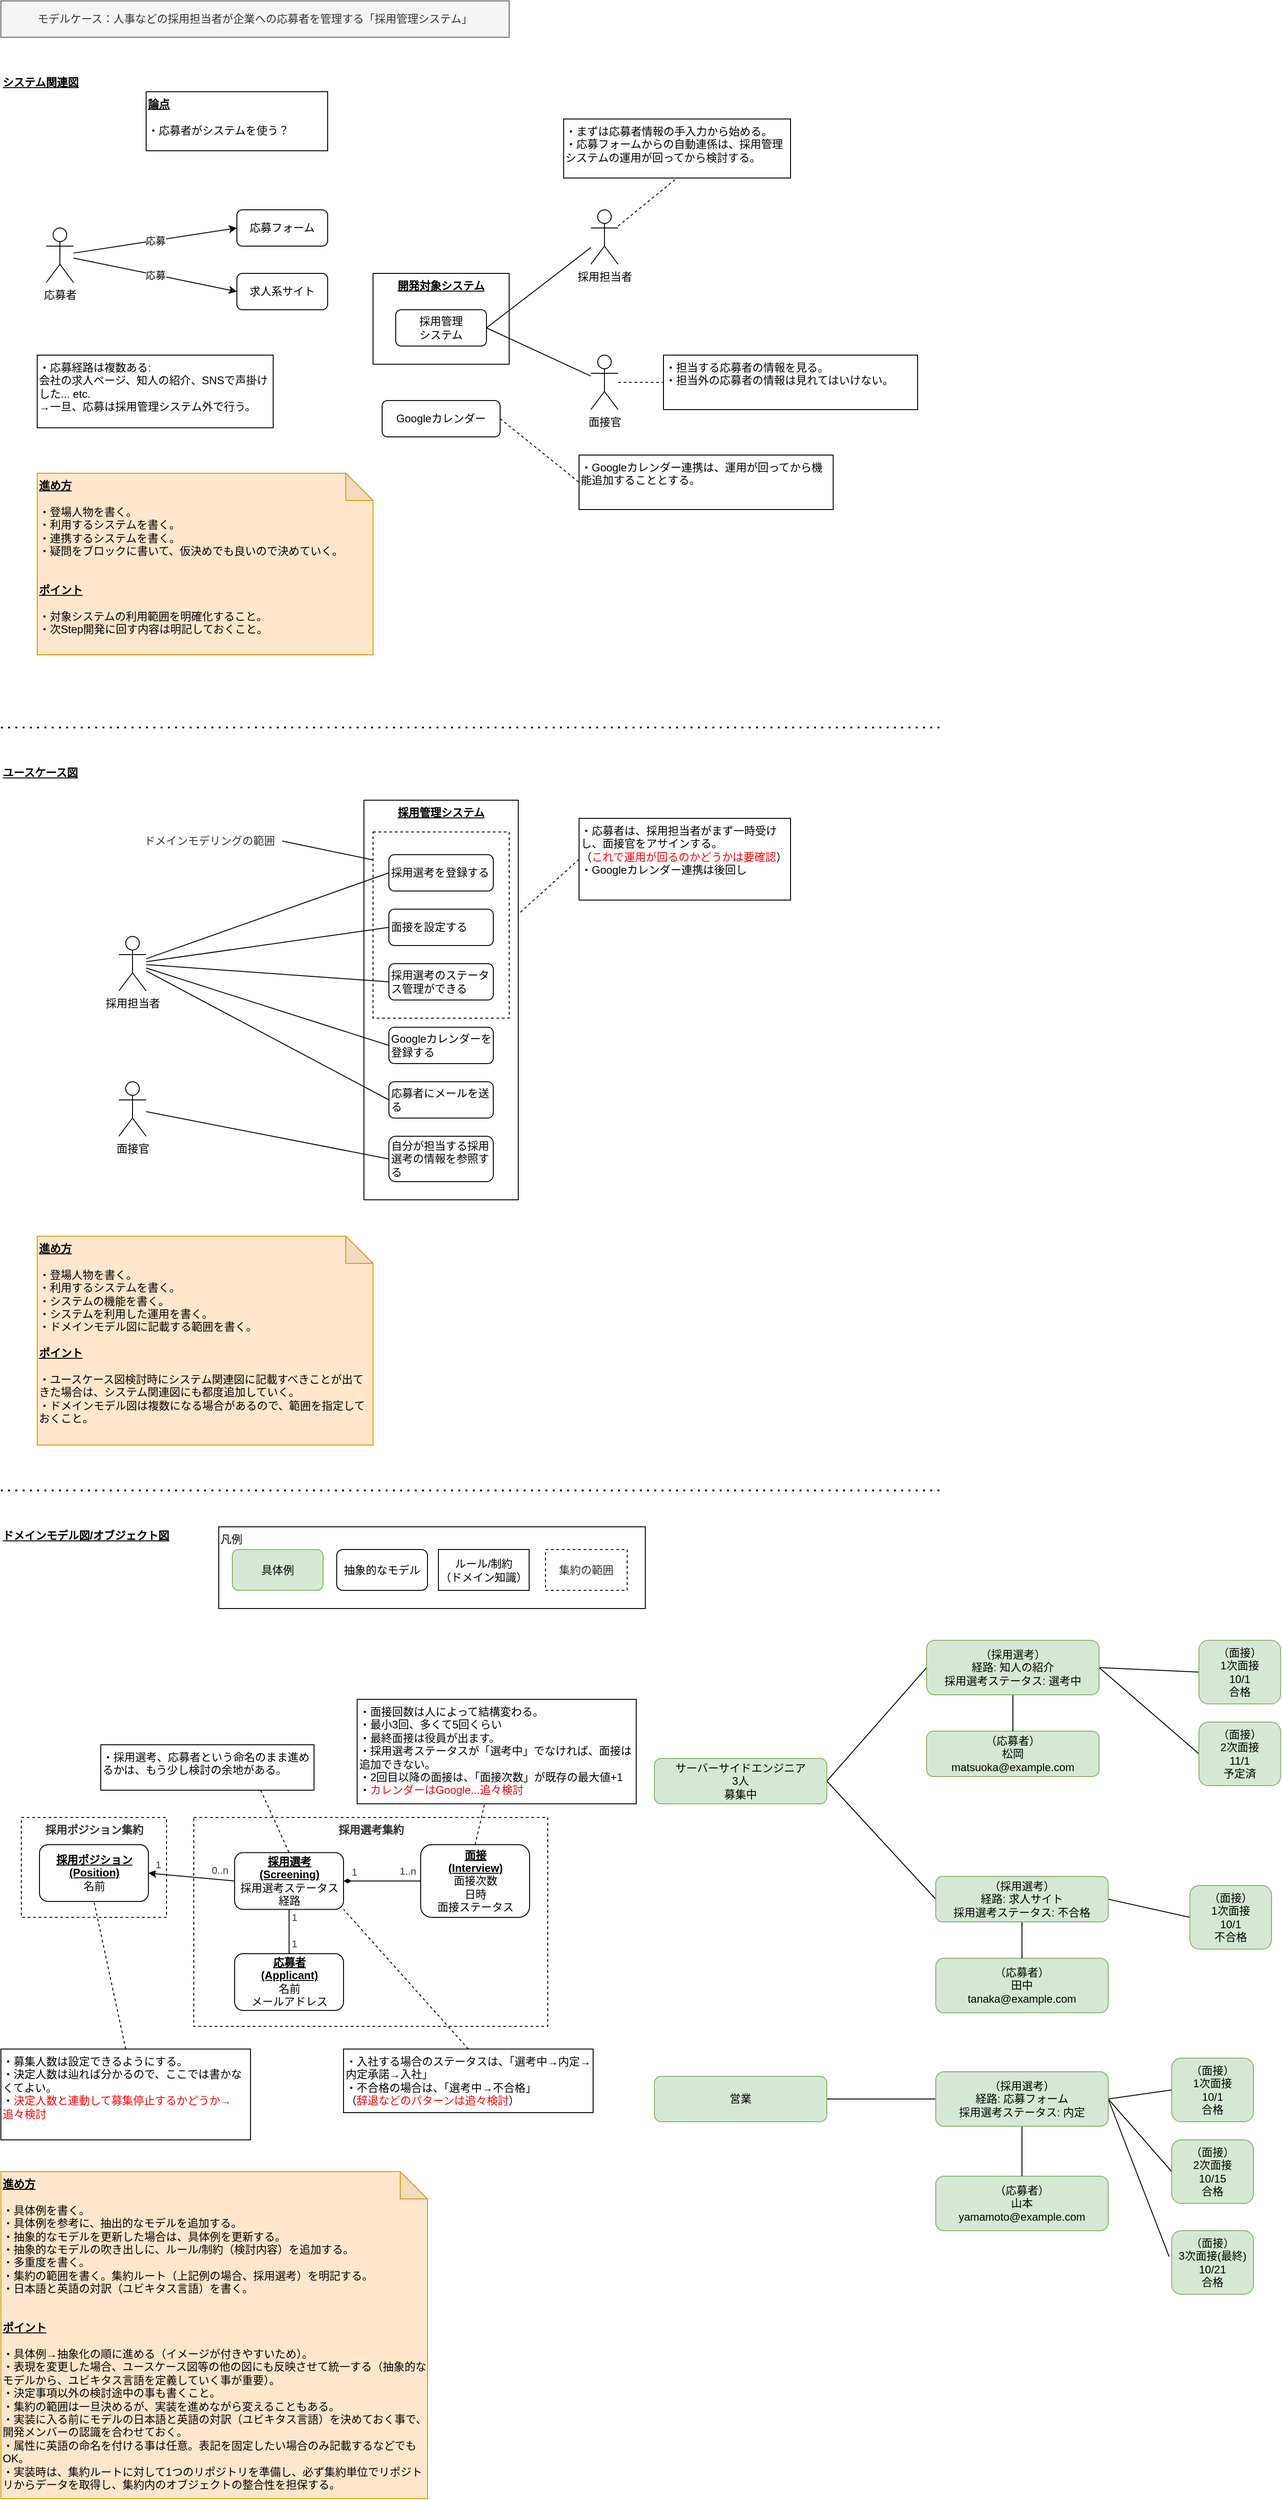 <mxfile>
    <diagram id="3Blbl7ZRACRGzYMYOEXC" name="ページ1">
        <mxGraphModel dx="788" dy="477" grid="1" gridSize="10" guides="1" tooltips="1" connect="1" arrows="1" fold="1" page="1" pageScale="1" pageWidth="1654" pageHeight="1169" background="#FFFFFF" math="0" shadow="0">
            <root>
                <mxCell id="0"/>
                <mxCell id="1" parent="0"/>
                <mxCell id="118" value="採用ポジション集約" style="rounded=0;whiteSpace=wrap;html=1;fontColor=#333333;dashed=1;verticalAlign=top;fontStyle=1" parent="1" vertex="1">
                    <mxGeometry x="62.5" y="2040" width="160" height="110" as="geometry"/>
                </mxCell>
                <mxCell id="117" value="&lt;b&gt;採用選考集約&lt;/b&gt;" style="rounded=0;whiteSpace=wrap;html=1;fontColor=#333333;dashed=1;verticalAlign=top;" parent="1" vertex="1">
                    <mxGeometry x="252.5" y="2040" width="390" height="230" as="geometry"/>
                </mxCell>
                <mxCell id="59" value="凡例" style="rounded=0;whiteSpace=wrap;html=1;align=left;verticalAlign=top;" parent="1" vertex="1">
                    <mxGeometry x="280" y="1720" width="470" height="90" as="geometry"/>
                </mxCell>
                <mxCell id="27" value="&lt;u&gt;&lt;b&gt;採用管理システム&lt;/b&gt;&lt;/u&gt;" style="rounded=0;whiteSpace=wrap;html=1;verticalAlign=top;" parent="1" vertex="1">
                    <mxGeometry x="440" y="920" width="170" height="440" as="geometry"/>
                </mxCell>
                <mxCell id="47" value="" style="rounded=0;whiteSpace=wrap;html=1;fontColor=#FF0000;dashed=1;" parent="1" vertex="1">
                    <mxGeometry x="450" y="955" width="150" height="205" as="geometry"/>
                </mxCell>
                <mxCell id="20" value="&lt;u&gt;&lt;b&gt;開発対象システム&lt;/b&gt;&lt;/u&gt;" style="rounded=0;whiteSpace=wrap;html=1;verticalAlign=top;" parent="1" vertex="1">
                    <mxGeometry x="450" y="340" width="150" height="100" as="geometry"/>
                </mxCell>
                <mxCell id="2" value="&lt;u style=&quot;&quot;&gt;システム関連図&lt;/u&gt;" style="text;html=1;strokeColor=none;fillColor=none;align=left;verticalAlign=middle;whiteSpace=wrap;rounded=0;fontStyle=1" parent="1" vertex="1">
                    <mxGeometry x="40" y="120" width="130" height="20" as="geometry"/>
                </mxCell>
                <mxCell id="14" value="応募" style="edgeStyle=none;html=1;entryX=0;entryY=0.5;entryDx=0;entryDy=0;" parent="1" source="3" target="12" edge="1">
                    <mxGeometry relative="1" as="geometry">
                        <mxPoint x="130" y="330" as="sourcePoint"/>
                    </mxGeometry>
                </mxCell>
                <mxCell id="3" value="応募者" style="shape=umlActor;verticalLabelPosition=bottom;verticalAlign=top;html=1;outlineConnect=0;" parent="1" vertex="1">
                    <mxGeometry x="90" y="290" width="30" height="60" as="geometry"/>
                </mxCell>
                <mxCell id="18" style="html=1;entryX=1;entryY=0.5;entryDx=0;entryDy=0;endArrow=none;endFill=0;" parent="1" source="4" target="16" edge="1">
                    <mxGeometry relative="1" as="geometry">
                        <mxPoint x="680" y="300" as="sourcePoint"/>
                    </mxGeometry>
                </mxCell>
                <mxCell id="4" value="採用担当者" style="shape=umlActor;verticalLabelPosition=bottom;verticalAlign=top;html=1;outlineConnect=0;" parent="1" vertex="1">
                    <mxGeometry x="690" y="270" width="30" height="60" as="geometry"/>
                </mxCell>
                <mxCell id="9" value="面接官" style="shape=umlActor;verticalLabelPosition=bottom;verticalAlign=top;html=1;outlineConnect=0;" parent="1" vertex="1">
                    <mxGeometry x="690" y="430" width="30" height="60" as="geometry"/>
                </mxCell>
                <mxCell id="10" value="&lt;span style=&quot;background-color: initial;&quot;&gt;&lt;b&gt;&lt;u&gt;論点&lt;/u&gt;&lt;/b&gt;&lt;br&gt;&lt;br&gt;・応募者がシステムを使う？&lt;/span&gt;" style="rounded=0;whiteSpace=wrap;html=1;align=left;verticalAlign=top;" parent="1" vertex="1">
                    <mxGeometry x="200" y="140" width="200" height="65" as="geometry"/>
                </mxCell>
                <mxCell id="11" value="・応募経路は複数ある:&lt;br&gt;会社の求人ページ、知人の紹介、SNSで声掛けした... etc.&lt;br&gt;→一旦、応募は採用管理システム外で行う。" style="rounded=0;whiteSpace=wrap;html=1;align=left;verticalAlign=top;" parent="1" vertex="1">
                    <mxGeometry x="80" y="430" width="260" height="80" as="geometry"/>
                </mxCell>
                <mxCell id="12" value="応募フォーム" style="rounded=1;whiteSpace=wrap;html=1;" parent="1" vertex="1">
                    <mxGeometry x="300" y="270" width="100" height="40" as="geometry"/>
                </mxCell>
                <mxCell id="13" value="求人系サイト" style="rounded=1;whiteSpace=wrap;html=1;" parent="1" vertex="1">
                    <mxGeometry x="300" y="340" width="100" height="40" as="geometry"/>
                </mxCell>
                <mxCell id="15" value="応募" style="edgeStyle=none;html=1;entryX=0;entryY=0.5;entryDx=0;entryDy=0;" parent="1" source="3" target="13" edge="1">
                    <mxGeometry relative="1" as="geometry">
                        <mxPoint x="130" y="330" as="sourcePoint"/>
                        <mxPoint x="350" y="320" as="targetPoint"/>
                    </mxGeometry>
                </mxCell>
                <mxCell id="16" value="採用管理&lt;br&gt;システム" style="rounded=1;whiteSpace=wrap;html=1;" parent="1" vertex="1">
                    <mxGeometry x="475" y="380" width="100" height="40" as="geometry"/>
                </mxCell>
                <mxCell id="17" value="&lt;div style=&quot;&quot;&gt;&lt;/div&gt;&lt;b&gt;&lt;u&gt;進め方&lt;/u&gt;&lt;/b&gt;&lt;br&gt;&lt;span style=&quot;background-color: initial;&quot;&gt;&lt;br&gt;・登場人物を書く。&lt;/span&gt;&lt;br&gt;&lt;span style=&quot;background-color: initial;&quot;&gt;・利用するシステムを書く。&lt;br&gt;・連携するシステムを書く。&lt;br&gt;&lt;/span&gt;&lt;span style=&quot;background-color: initial;&quot;&gt;・疑問をブロックに書いて、仮決めでも良いので決めていく。&lt;br&gt;&lt;/span&gt;&lt;br&gt;&lt;br&gt;&lt;b style=&quot;text-decoration-line: underline;&quot;&gt;ポイント&lt;/b&gt;&lt;br&gt;&lt;br&gt;・&lt;span style=&quot;border-color: var(--border-color); background-color: initial;&quot;&gt;対象システムの利用範囲を明確化すること。&lt;br&gt;&lt;/span&gt;&lt;span style=&quot;border-color: var(--border-color); background-color: initial;&quot;&gt;・次Step開発に回す内容は明記しておくこと。&lt;br style=&quot;border-color: var(--border-color);&quot;&gt;&lt;/span&gt;" style="shape=note;whiteSpace=wrap;html=1;backgroundOutline=1;darkOpacity=0.05;fillColor=#ffe6cc;strokeColor=#d79b00;align=left;verticalAlign=top;spacingLeft=0;" parent="1" vertex="1">
                    <mxGeometry x="80" y="560" width="370" height="200" as="geometry"/>
                </mxCell>
                <mxCell id="19" value="・まずは応募者情報の手入力から始める。&lt;br&gt;・応募フォームからの自動連係は、採用管理システムの運用が回ってから検討する。" style="rounded=0;whiteSpace=wrap;html=1;align=left;verticalAlign=top;" parent="1" vertex="1">
                    <mxGeometry x="660" y="170" width="250" height="65" as="geometry"/>
                </mxCell>
                <mxCell id="21" style="html=1;entryX=1;entryY=0.5;entryDx=0;entryDy=0;endArrow=none;endFill=0;" parent="1" source="9" target="16" edge="1">
                    <mxGeometry relative="1" as="geometry">
                        <mxPoint x="680" y="460" as="sourcePoint"/>
                        <mxPoint x="585" y="410" as="targetPoint"/>
                    </mxGeometry>
                </mxCell>
                <mxCell id="23" value="" style="endArrow=none;html=1;entryX=0.5;entryY=1;entryDx=0;entryDy=0;dashed=1;" parent="1" source="4" target="19" edge="1">
                    <mxGeometry width="50" height="50" relative="1" as="geometry">
                        <mxPoint x="730" y="300" as="sourcePoint"/>
                        <mxPoint x="810" y="340" as="targetPoint"/>
                    </mxGeometry>
                </mxCell>
                <mxCell id="24" value="・担当する応募者の情報を見る。&lt;br&gt;・担当外の応募者の情報は見れてはいけない。" style="rounded=0;whiteSpace=wrap;html=1;align=left;verticalAlign=top;" parent="1" vertex="1">
                    <mxGeometry x="770" y="430" width="280" height="60" as="geometry"/>
                </mxCell>
                <mxCell id="25" value="" style="endArrow=none;html=1;entryX=0;entryY=0.5;entryDx=0;entryDy=0;dashed=1;" parent="1" source="9" target="24" edge="1">
                    <mxGeometry width="50" height="50" relative="1" as="geometry">
                        <mxPoint x="710" y="630" as="sourcePoint"/>
                        <mxPoint x="760" y="580" as="targetPoint"/>
                    </mxGeometry>
                </mxCell>
                <mxCell id="26" value="&lt;u style=&quot;&quot;&gt;ユースケース図&lt;/u&gt;" style="text;html=1;strokeColor=none;fillColor=none;align=left;verticalAlign=middle;whiteSpace=wrap;rounded=0;fontStyle=1" parent="1" vertex="1">
                    <mxGeometry x="40" y="880" width="130" height="20" as="geometry"/>
                </mxCell>
                <mxCell id="49" style="edgeStyle=none;html=1;entryX=0;entryY=0.5;entryDx=0;entryDy=0;fontColor=#FF0000;endArrow=none;endFill=0;" parent="1" source="28" target="45" edge="1">
                    <mxGeometry relative="1" as="geometry"/>
                </mxCell>
                <mxCell id="28" value="採用担当者" style="shape=umlActor;verticalLabelPosition=bottom;verticalAlign=top;html=1;outlineConnect=0;" parent="1" vertex="1">
                    <mxGeometry x="170" y="1070" width="30" height="60" as="geometry"/>
                </mxCell>
                <mxCell id="29" value="採用選考を登録する" style="rounded=1;whiteSpace=wrap;html=1;align=left;" parent="1" vertex="1">
                    <mxGeometry x="467.5" y="980" width="115" height="40" as="geometry"/>
                </mxCell>
                <mxCell id="30" value="面接を設定する" style="rounded=1;whiteSpace=wrap;html=1;align=left;" parent="1" vertex="1">
                    <mxGeometry x="467.5" y="1040" width="115" height="40" as="geometry"/>
                </mxCell>
                <mxCell id="31" value="採用選考のステータス管理ができる" style="rounded=1;whiteSpace=wrap;html=1;align=left;" parent="1" vertex="1">
                    <mxGeometry x="467.5" y="1100" width="115" height="40" as="geometry"/>
                </mxCell>
                <mxCell id="32" value="" style="endArrow=none;html=1;entryX=0;entryY=0.5;entryDx=0;entryDy=0;" parent="1" source="28" target="29" edge="1">
                    <mxGeometry width="50" height="50" relative="1" as="geometry">
                        <mxPoint x="200" y="1060" as="sourcePoint"/>
                        <mxPoint x="330" y="1110" as="targetPoint"/>
                    </mxGeometry>
                </mxCell>
                <mxCell id="33" value="" style="endArrow=none;html=1;entryX=0;entryY=0.5;entryDx=0;entryDy=0;" parent="1" source="28" target="30" edge="1">
                    <mxGeometry width="50" height="50" relative="1" as="geometry">
                        <mxPoint x="200" y="1060" as="sourcePoint"/>
                        <mxPoint x="477.5" y="1010" as="targetPoint"/>
                    </mxGeometry>
                </mxCell>
                <mxCell id="34" value="" style="endArrow=none;html=1;entryX=0;entryY=0.5;entryDx=0;entryDy=0;" parent="1" source="28" target="31" edge="1">
                    <mxGeometry width="50" height="50" relative="1" as="geometry">
                        <mxPoint x="200" y="1050" as="sourcePoint"/>
                        <mxPoint x="477.5" y="1070" as="targetPoint"/>
                    </mxGeometry>
                </mxCell>
                <mxCell id="36" style="edgeStyle=none;html=1;exitX=0;exitY=0.5;exitDx=0;exitDy=0;endArrow=none;endFill=0;entryX=1.004;entryY=0.284;entryDx=0;entryDy=0;entryPerimeter=0;dashed=1;" parent="1" source="35" target="27" edge="1">
                    <mxGeometry relative="1" as="geometry"/>
                </mxCell>
                <mxCell id="35" value="・応募者は、採用担当者がまず一時受けし、面接官をアサインする。&lt;br&gt;（&lt;font color=&quot;#ff0000&quot;&gt;これで運用が回るのかどうかは要確認&lt;/font&gt;）&lt;br&gt;・Googleカレンダー連携は後回し" style="rounded=0;whiteSpace=wrap;html=1;align=left;verticalAlign=top;" parent="1" vertex="1">
                    <mxGeometry x="677" y="940" width="233" height="90" as="geometry"/>
                </mxCell>
                <mxCell id="38" style="edgeStyle=none;html=1;exitX=1;exitY=0.5;exitDx=0;exitDy=0;fontColor=#FF0000;endArrow=none;endFill=0;entryX=0;entryY=0.5;entryDx=0;entryDy=0;dashed=1;" parent="1" source="37" target="39" edge="1">
                    <mxGeometry relative="1" as="geometry">
                        <mxPoint x="670" y="550" as="targetPoint"/>
                    </mxGeometry>
                </mxCell>
                <mxCell id="37" value="Googleカレンダー" style="rounded=1;whiteSpace=wrap;html=1;" parent="1" vertex="1">
                    <mxGeometry x="460" y="480" width="130" height="40" as="geometry"/>
                </mxCell>
                <mxCell id="39" value="・Googleカレンダー連携は、運用が回ってから機能追加することとする。" style="rounded=0;whiteSpace=wrap;html=1;align=left;verticalAlign=top;" parent="1" vertex="1">
                    <mxGeometry x="677" y="540" width="280" height="60" as="geometry"/>
                </mxCell>
                <mxCell id="40" value="" style="endArrow=none;dashed=1;html=1;dashPattern=1 3;strokeWidth=2;fontColor=#FF0000;" parent="1" edge="1">
                    <mxGeometry width="50" height="50" relative="1" as="geometry">
                        <mxPoint x="40" y="840" as="sourcePoint"/>
                        <mxPoint x="1080" y="840" as="targetPoint"/>
                    </mxGeometry>
                </mxCell>
                <mxCell id="41" value="&lt;div style=&quot;&quot;&gt;&lt;/div&gt;&lt;b&gt;&lt;u&gt;進め方&lt;/u&gt;&lt;/b&gt;&lt;br&gt;&lt;span style=&quot;background-color: initial;&quot;&gt;&lt;br&gt;・登場人物を書く。&lt;/span&gt;&lt;br&gt;&lt;span style=&quot;background-color: initial;&quot;&gt;・利用するシステムを書く。&lt;br&gt;&lt;/span&gt;&lt;span style=&quot;background-color: initial;&quot;&gt;・システムの機能を書く。&lt;br&gt;・システムを利用した運用を書く。&lt;br&gt;&lt;/span&gt;・ドメインモデル図に記載する範囲を書く。&lt;br&gt;&lt;br&gt;&lt;b style=&quot;text-decoration-line: underline;&quot;&gt;ポイント&lt;/b&gt;&lt;br&gt;&lt;br&gt;&lt;span style=&quot;border-color: var(--border-color); background-color: initial;&quot;&gt;・ユースケース図検討時にシステム関連図に記載すべきことが出てきた場合は、システム関連図にも都度追加していく。&lt;br&gt;・ドメインモデル図は複数になる場合があるので、範囲を指定しておくこと。&lt;br style=&quot;border-color: var(--border-color);&quot;&gt;&lt;/span&gt;" style="shape=note;whiteSpace=wrap;html=1;backgroundOutline=1;darkOpacity=0.05;fillColor=#ffe6cc;strokeColor=#d79b00;align=left;verticalAlign=top;spacingLeft=0;" parent="1" vertex="1">
                    <mxGeometry x="80" y="1400" width="370" height="230" as="geometry"/>
                </mxCell>
                <mxCell id="42" value="面接官" style="shape=umlActor;verticalLabelPosition=bottom;verticalAlign=top;html=1;outlineConnect=0;" parent="1" vertex="1">
                    <mxGeometry x="170" y="1230" width="30" height="60" as="geometry"/>
                </mxCell>
                <mxCell id="43" value="" style="endArrow=none;html=1;fontColor=#FF0000;entryX=0;entryY=0.5;entryDx=0;entryDy=0;" parent="1" source="42" target="44" edge="1">
                    <mxGeometry width="50" height="50" relative="1" as="geometry">
                        <mxPoint x="210" y="1180" as="sourcePoint"/>
                        <mxPoint x="330" y="1170" as="targetPoint"/>
                    </mxGeometry>
                </mxCell>
                <mxCell id="44" value="自分が担当する採用選考の情報を参照する" style="rounded=1;whiteSpace=wrap;html=1;align=left;" parent="1" vertex="1">
                    <mxGeometry x="467.5" y="1290" width="115" height="50" as="geometry"/>
                </mxCell>
                <mxCell id="45" value="Googleカレンダーを登録する" style="rounded=1;whiteSpace=wrap;html=1;align=left;" parent="1" vertex="1">
                    <mxGeometry x="467.5" y="1170" width="115" height="40" as="geometry"/>
                </mxCell>
                <mxCell id="50" style="edgeStyle=none;html=1;exitX=0;exitY=0.5;exitDx=0;exitDy=0;fontColor=#FF0000;endArrow=none;endFill=0;" parent="1" source="46" target="28" edge="1">
                    <mxGeometry relative="1" as="geometry"/>
                </mxCell>
                <mxCell id="46" value="応募者にメールを送る" style="rounded=1;whiteSpace=wrap;html=1;align=left;" parent="1" vertex="1">
                    <mxGeometry x="467.5" y="1230" width="115" height="40" as="geometry"/>
                </mxCell>
                <mxCell id="52" style="edgeStyle=none;html=1;exitX=1;exitY=0.5;exitDx=0;exitDy=0;fontColor=#333333;endArrow=none;endFill=0;entryX=-0.001;entryY=0.15;entryDx=0;entryDy=0;entryPerimeter=0;" parent="1" source="51" target="47" edge="1">
                    <mxGeometry relative="1" as="geometry"/>
                </mxCell>
                <mxCell id="51" value="ドメインモデリングの範囲" style="text;html=1;strokeColor=none;fillColor=none;align=center;verticalAlign=middle;whiteSpace=wrap;rounded=0;dashed=1;fontColor=#333333;" parent="1" vertex="1">
                    <mxGeometry x="190" y="950" width="160" height="30" as="geometry"/>
                </mxCell>
                <mxCell id="53" value="モデルケース：人事などの採用担当者が企業への応募者を管理する「採用管理システム」" style="rounded=0;whiteSpace=wrap;html=1;fillColor=#f5f5f5;fontColor=#333333;strokeColor=#666666;" parent="1" vertex="1">
                    <mxGeometry x="40" y="40" width="560" height="40" as="geometry"/>
                </mxCell>
                <mxCell id="54" value="" style="endArrow=none;dashed=1;html=1;dashPattern=1 3;strokeWidth=2;fontColor=#FF0000;" parent="1" edge="1">
                    <mxGeometry width="50" height="50" relative="1" as="geometry">
                        <mxPoint x="40" y="1680" as="sourcePoint"/>
                        <mxPoint x="1080" y="1680" as="targetPoint"/>
                    </mxGeometry>
                </mxCell>
                <mxCell id="55" value="&lt;u&gt;ドメインモデル図/オブジェクト図&lt;/u&gt;" style="text;html=1;strokeColor=none;fillColor=none;align=left;verticalAlign=middle;whiteSpace=wrap;rounded=0;fontStyle=1" parent="1" vertex="1">
                    <mxGeometry x="40" y="1720" width="270" height="20" as="geometry"/>
                </mxCell>
                <mxCell id="56" value="抽象的なモデル" style="rounded=1;whiteSpace=wrap;html=1;align=center;" parent="1" vertex="1">
                    <mxGeometry x="410" y="1745" width="100" height="45" as="geometry"/>
                </mxCell>
                <mxCell id="58" value="具体例" style="rounded=1;whiteSpace=wrap;html=1;align=center;fillColor=#d5e8d4;strokeColor=#82b366;" parent="1" vertex="1">
                    <mxGeometry x="295" y="1745" width="100" height="45" as="geometry"/>
                </mxCell>
                <mxCell id="85" style="edgeStyle=none;html=1;exitX=0;exitY=0.5;exitDx=0;exitDy=0;entryX=1;entryY=0.5;entryDx=0;entryDy=0;fontColor=#FF0000;endArrow=none;endFill=0;" parent="1" source="94" target="81" edge="1">
                    <mxGeometry relative="1" as="geometry"/>
                </mxCell>
                <mxCell id="60" value="（応募者）&lt;br&gt;松岡&lt;br&gt;matsuoka@example.com&lt;br&gt;" style="rounded=1;whiteSpace=wrap;html=1;align=center;fillColor=#d5e8d4;strokeColor=#82b366;" parent="1" vertex="1">
                    <mxGeometry x="1060" y="1945" width="190" height="50" as="geometry"/>
                </mxCell>
                <mxCell id="61" value="&lt;div style=&quot;&quot;&gt;&lt;/div&gt;&lt;b&gt;&lt;u&gt;進め方&lt;/u&gt;&lt;/b&gt;&lt;br&gt;&lt;span style=&quot;background-color: initial;&quot;&gt;&lt;br&gt;・具体例を書く。&lt;br&gt;&lt;/span&gt;・具体例を参考に、抽出的なモデルを追加する。&lt;br&gt;・抽象的なモデルを更新した場合は、具体例を更新する。&lt;br&gt;・抽象的なモデルの吹き出しに、ルール/制約（検討内容）を追加する。&lt;br&gt;・多重度を書く。&lt;br&gt;・集約の範囲を書く。集約ルート（上記例の場合、採用選考）を明記する。&lt;br&gt;・日本語と英語の対訳（ユビキタス言語）を書く。&lt;br&gt;&lt;br&gt;&lt;br&gt;&lt;b style=&quot;text-decoration-line: underline;&quot;&gt;ポイント&lt;/b&gt;&lt;br&gt;&lt;br&gt;&lt;span style=&quot;border-color: var(--border-color); background-color: initial;&quot;&gt;・具体例→抽象化の順に進める（イメージが付きやすいため）。&lt;br&gt;・表現を変更した場合、ユースケース図等の他の図にも反映させて統一する（抽象的なモデルから、ユビキタス言語を定義していく事が重要）。&lt;br&gt;・決定事項以外の検討途中の事も書くこと。&lt;br&gt;・集約の範囲は一旦決めるが、実装を進めながら変えることもある。&lt;br&gt;・実装に入る前にモデルの日本語と英語の対訳（ユビキタス言語）を決めておく事で、開発メンバーの認識を合わせておく。&lt;br&gt;・属性に英語の命名を付ける事は任意。表記を固定したい場合のみ記載するなどでもOK。&lt;br&gt;・実装時は、集約ルートに対して1つのリポジトリを準備し、必ず集約単位でリポジトリからデータを取得し、集約内のオブジェクトの整合性を担保する。&lt;br style=&quot;border-color: var(--border-color);&quot;&gt;&lt;/span&gt;" style="shape=note;whiteSpace=wrap;html=1;backgroundOutline=1;darkOpacity=0.05;fillColor=#ffe6cc;strokeColor=#d79b00;align=left;verticalAlign=top;spacingLeft=0;" parent="1" vertex="1">
                    <mxGeometry x="40" y="2430" width="470" height="360" as="geometry"/>
                </mxCell>
                <mxCell id="65" style="edgeStyle=none;html=1;exitX=0;exitY=0.5;exitDx=0;exitDy=0;entryX=1;entryY=0.5;entryDx=0;entryDy=0;endArrow=none;endFill=0;" parent="1" source="62" target="94" edge="1">
                    <mxGeometry relative="1" as="geometry"/>
                </mxCell>
                <mxCell id="62" value="（面接）&lt;br&gt;1次面接&lt;br&gt;10/1&lt;br&gt;合格" style="rounded=1;whiteSpace=wrap;html=1;align=center;fillColor=#d5e8d4;strokeColor=#82b366;" parent="1" vertex="1">
                    <mxGeometry x="1360" y="1845" width="90" height="70" as="geometry"/>
                </mxCell>
                <mxCell id="66" style="edgeStyle=none;html=1;exitX=0;exitY=0.5;exitDx=0;exitDy=0;entryX=1;entryY=0.5;entryDx=0;entryDy=0;endArrow=none;endFill=0;" parent="1" source="63" target="94" edge="1">
                    <mxGeometry relative="1" as="geometry"/>
                </mxCell>
                <mxCell id="63" value="（面接）&lt;br&gt;2次面接&lt;br&gt;11/1&lt;br&gt;予定済" style="rounded=1;whiteSpace=wrap;html=1;align=center;fillColor=#d5e8d4;strokeColor=#82b366;" parent="1" vertex="1">
                    <mxGeometry x="1360" y="1935" width="90" height="70" as="geometry"/>
                </mxCell>
                <mxCell id="84" style="edgeStyle=none;html=1;exitX=0;exitY=0.5;exitDx=0;exitDy=0;entryX=1;entryY=0.5;entryDx=0;entryDy=0;fontColor=#FF0000;endArrow=none;endFill=0;" parent="1" source="96" target="81" edge="1">
                    <mxGeometry relative="1" as="geometry"/>
                </mxCell>
                <mxCell id="67" value="（応募者）&lt;br&gt;田中&lt;br&gt;tanaka@example.com" style="rounded=1;whiteSpace=wrap;html=1;align=center;fillColor=#d5e8d4;strokeColor=#82b366;" parent="1" vertex="1">
                    <mxGeometry x="1070" y="2195" width="190" height="60" as="geometry"/>
                </mxCell>
                <mxCell id="68" style="edgeStyle=none;html=1;exitX=0;exitY=0.5;exitDx=0;exitDy=0;entryX=1;entryY=0.5;entryDx=0;entryDy=0;endArrow=none;endFill=0;" parent="1" source="69" target="96" edge="1">
                    <mxGeometry relative="1" as="geometry"/>
                </mxCell>
                <mxCell id="69" value="（面接）&lt;br&gt;1次面接&lt;br&gt;10/1&lt;br&gt;不合格" style="rounded=1;whiteSpace=wrap;html=1;align=center;fillColor=#d5e8d4;strokeColor=#82b366;" parent="1" vertex="1">
                    <mxGeometry x="1350" y="2115" width="90" height="70" as="geometry"/>
                </mxCell>
                <mxCell id="83" style="edgeStyle=none;html=1;exitX=0;exitY=0.5;exitDx=0;exitDy=0;entryX=1;entryY=0.5;entryDx=0;entryDy=0;fontColor=#FF0000;endArrow=none;endFill=0;" parent="1" source="98" target="82" edge="1">
                    <mxGeometry relative="1" as="geometry"/>
                </mxCell>
                <mxCell id="73" value="（応募者）&lt;br&gt;山本&lt;br&gt;yamamoto@example.com" style="rounded=1;whiteSpace=wrap;html=1;align=center;fillColor=#d5e8d4;strokeColor=#82b366;" parent="1" vertex="1">
                    <mxGeometry x="1070" y="2435" width="190" height="60" as="geometry"/>
                </mxCell>
                <mxCell id="77" style="edgeStyle=none;html=1;exitX=0;exitY=0.5;exitDx=0;exitDy=0;entryX=1;entryY=0.5;entryDx=0;entryDy=0;endArrow=none;endFill=0;" parent="1" source="74" target="98" edge="1">
                    <mxGeometry relative="1" as="geometry"/>
                </mxCell>
                <mxCell id="74" value="（面接）&lt;br&gt;1次面接&lt;br&gt;10/1&lt;br&gt;合格" style="rounded=1;whiteSpace=wrap;html=1;align=center;fillColor=#d5e8d4;strokeColor=#82b366;" parent="1" vertex="1">
                    <mxGeometry x="1330" y="2305" width="90" height="70" as="geometry"/>
                </mxCell>
                <mxCell id="101" style="edgeStyle=none;html=1;exitX=0;exitY=0.5;exitDx=0;exitDy=0;fontColor=#FF0000;endArrow=none;endFill=0;entryX=1;entryY=0.5;entryDx=0;entryDy=0;" parent="1" source="75" target="98" edge="1">
                    <mxGeometry relative="1" as="geometry">
                        <mxPoint x="1260" y="2345" as="targetPoint"/>
                    </mxGeometry>
                </mxCell>
                <mxCell id="75" value="（面接）&lt;br&gt;2次面接&lt;br&gt;10/15&lt;br&gt;合格" style="rounded=1;whiteSpace=wrap;html=1;align=center;fillColor=#d5e8d4;strokeColor=#82b366;" parent="1" vertex="1">
                    <mxGeometry x="1330" y="2395" width="90" height="70" as="geometry"/>
                </mxCell>
                <mxCell id="78" style="edgeStyle=none;html=1;endArrow=none;endFill=0;exitX=-0.032;exitY=0.407;exitDx=0;exitDy=0;exitPerimeter=0;entryX=1;entryY=0.5;entryDx=0;entryDy=0;" parent="1" source="76" target="98" edge="1">
                    <mxGeometry relative="1" as="geometry">
                        <mxPoint x="1240" y="2395" as="targetPoint"/>
                    </mxGeometry>
                </mxCell>
                <mxCell id="76" value="（面接）&lt;br&gt;3次面接(最終)&lt;br&gt;10/21&lt;br&gt;合格" style="rounded=1;whiteSpace=wrap;html=1;align=center;fillColor=#d5e8d4;strokeColor=#82b366;" parent="1" vertex="1">
                    <mxGeometry x="1330" y="2495" width="90" height="70" as="geometry"/>
                </mxCell>
                <mxCell id="102" style="edgeStyle=none;html=1;exitX=0.5;exitY=0;exitDx=0;exitDy=0;entryX=1;entryY=1;entryDx=0;entryDy=0;endArrow=none;endFill=0;dashed=1;" parent="1" source="79" target="91" edge="1">
                    <mxGeometry relative="1" as="geometry"/>
                </mxCell>
                <mxCell id="79" value="・入社する場合のステータスは、「選考中→内定→内定承諾→入社」&lt;br&gt;・不合格の場合は、「選考中→不合格」&lt;br&gt;（&lt;font color=&quot;#ff0000&quot;&gt;辞退などのパターンは追々検討&lt;/font&gt;）" style="rounded=0;whiteSpace=wrap;html=1;align=left;verticalAlign=top;" parent="1" vertex="1">
                    <mxGeometry x="417.5" y="2295" width="275" height="70" as="geometry"/>
                </mxCell>
                <mxCell id="80" value="ルール/制約&lt;br&gt;（ドメイン知識）" style="rounded=0;whiteSpace=wrap;html=1;align=center;verticalAlign=middle;" parent="1" vertex="1">
                    <mxGeometry x="522" y="1745" width="100" height="45" as="geometry"/>
                </mxCell>
                <mxCell id="81" value="サーバーサイドエンジニア&lt;br&gt;3人&lt;br&gt;募集中" style="rounded=1;whiteSpace=wrap;html=1;align=center;fillColor=#d5e8d4;strokeColor=#82b366;" parent="1" vertex="1">
                    <mxGeometry x="760" y="1975" width="190" height="50" as="geometry"/>
                </mxCell>
                <mxCell id="82" value="営業" style="rounded=1;whiteSpace=wrap;html=1;align=center;fillColor=#d5e8d4;strokeColor=#82b366;" parent="1" vertex="1">
                    <mxGeometry x="760" y="2325" width="190" height="50" as="geometry"/>
                </mxCell>
                <mxCell id="89" style="edgeStyle=none;html=1;exitX=1;exitY=0.5;exitDx=0;exitDy=0;entryX=0;entryY=0.5;entryDx=0;entryDy=0;fontColor=#FF0000;endArrow=none;endFill=0;startArrow=classic;startFill=1;" parent="1" source="86" target="91" edge="1">
                    <mxGeometry relative="1" as="geometry"/>
                </mxCell>
                <mxCell id="110" value="1" style="edgeLabel;html=1;align=center;verticalAlign=middle;resizable=0;points=[];fontColor=#333333;" parent="89" vertex="1" connectable="0">
                    <mxGeometry x="-0.742" y="-2" relative="1" as="geometry">
                        <mxPoint x="-2" y="-13" as="offset"/>
                    </mxGeometry>
                </mxCell>
                <mxCell id="111" value="0..n" style="edgeLabel;html=1;align=center;verticalAlign=middle;resizable=0;points=[];fontColor=#333333;" parent="89" vertex="1" connectable="0">
                    <mxGeometry x="0.644" y="2" relative="1" as="geometry">
                        <mxPoint y="-9" as="offset"/>
                    </mxGeometry>
                </mxCell>
                <mxCell id="86" value="&lt;u style=&quot;font-weight: bold;&quot;&gt;採用ポジション&lt;br&gt;&lt;/u&gt;&lt;b&gt;&lt;u&gt;(Position)&lt;/u&gt;&lt;/b&gt;&lt;br&gt;名前" style="rounded=1;whiteSpace=wrap;html=1;align=center;" parent="1" vertex="1">
                    <mxGeometry x="82.5" y="2070" width="120" height="62.5" as="geometry"/>
                </mxCell>
                <mxCell id="87" value="&lt;u style=&quot;font-weight: bold;&quot;&gt;応募者&lt;br&gt;&lt;/u&gt;&lt;b&gt;&lt;u&gt;(Applicant)&lt;/u&gt;&lt;/b&gt;&lt;br&gt;名前&lt;br&gt;メールアドレス" style="rounded=1;whiteSpace=wrap;html=1;align=center;" parent="1" vertex="1">
                    <mxGeometry x="297.5" y="2190" width="120" height="62.5" as="geometry"/>
                </mxCell>
                <mxCell id="107" style="edgeStyle=none;html=1;exitX=0.5;exitY=0;exitDx=0;exitDy=0;fontColor=#FF0000;endArrow=none;endFill=0;dashed=1;" parent="1" source="88" target="106" edge="1">
                    <mxGeometry relative="1" as="geometry"/>
                </mxCell>
                <mxCell id="88" value="&lt;b&gt;&lt;u&gt;面接&lt;br&gt;(Interview)&lt;/u&gt;&lt;/b&gt;&lt;br&gt;面接次数&lt;br&gt;日時&lt;br&gt;面接ステータス" style="rounded=1;whiteSpace=wrap;html=1;align=center;" parent="1" vertex="1">
                    <mxGeometry x="502.5" y="2070" width="120" height="80" as="geometry"/>
                </mxCell>
                <mxCell id="92" style="edgeStyle=none;html=1;exitX=0.5;exitY=1;exitDx=0;exitDy=0;entryX=0.5;entryY=0;entryDx=0;entryDy=0;fontColor=#FF0000;endArrow=none;endFill=0;" parent="1" source="91" target="87" edge="1">
                    <mxGeometry relative="1" as="geometry"/>
                </mxCell>
                <mxCell id="115" value="1" style="edgeLabel;html=1;align=center;verticalAlign=middle;resizable=0;points=[];fontColor=#333333;" parent="92" vertex="1" connectable="0">
                    <mxGeometry x="-0.642" y="-1" relative="1" as="geometry">
                        <mxPoint x="6" as="offset"/>
                    </mxGeometry>
                </mxCell>
                <mxCell id="116" value="1" style="edgeLabel;html=1;align=center;verticalAlign=middle;resizable=0;points=[];fontColor=#333333;" parent="92" vertex="1" connectable="0">
                    <mxGeometry x="0.511" relative="1" as="geometry">
                        <mxPoint x="5" as="offset"/>
                    </mxGeometry>
                </mxCell>
                <mxCell id="112" value="" style="edgeStyle=none;html=1;fontColor=#333333;endArrow=none;endFill=0;startArrow=diamondThin;startFill=1;" parent="1" source="91" target="88" edge="1">
                    <mxGeometry relative="1" as="geometry"/>
                </mxCell>
                <mxCell id="113" value="1" style="edgeLabel;html=1;align=center;verticalAlign=middle;resizable=0;points=[];fontColor=#333333;" parent="112" vertex="1" connectable="0">
                    <mxGeometry x="-0.74" y="-3" relative="1" as="geometry">
                        <mxPoint y="-13" as="offset"/>
                    </mxGeometry>
                </mxCell>
                <mxCell id="114" value="1..n" style="edgeLabel;html=1;align=center;verticalAlign=middle;resizable=0;points=[];fontColor=#333333;" parent="112" vertex="1" connectable="0">
                    <mxGeometry x="0.642" y="1" relative="1" as="geometry">
                        <mxPoint y="-10" as="offset"/>
                    </mxGeometry>
                </mxCell>
                <mxCell id="91" value="&lt;u style=&quot;font-weight: bold;&quot;&gt;採用選考&lt;br&gt;&lt;/u&gt;&lt;b&gt;&lt;u&gt;(Screening)&lt;/u&gt;&lt;/b&gt;&lt;br&gt;採用選考ステータス&lt;br&gt;経路" style="rounded=1;whiteSpace=wrap;html=1;align=center;" parent="1" vertex="1">
                    <mxGeometry x="297.5" y="2078.75" width="120" height="62.5" as="geometry"/>
                </mxCell>
                <mxCell id="95" style="edgeStyle=none;html=1;exitX=0.5;exitY=1;exitDx=0;exitDy=0;entryX=0.5;entryY=0;entryDx=0;entryDy=0;fontColor=#FF0000;endArrow=none;endFill=0;" parent="1" source="94" target="60" edge="1">
                    <mxGeometry relative="1" as="geometry"/>
                </mxCell>
                <mxCell id="94" value="（採用選考）&lt;br&gt;経路: 知人の紹介&lt;br style=&quot;border-color: var(--border-color);&quot;&gt;採用選考ステータス: 選考中" style="rounded=1;whiteSpace=wrap;html=1;align=center;fillColor=#d5e8d4;strokeColor=#82b366;" parent="1" vertex="1">
                    <mxGeometry x="1060" y="1845" width="190" height="60" as="geometry"/>
                </mxCell>
                <mxCell id="97" style="edgeStyle=none;html=1;exitX=0.5;exitY=1;exitDx=0;exitDy=0;entryX=0.5;entryY=0;entryDx=0;entryDy=0;fontColor=#FF0000;endArrow=none;endFill=0;" parent="1" source="96" target="67" edge="1">
                    <mxGeometry relative="1" as="geometry"/>
                </mxCell>
                <mxCell id="96" value="（採用選考）&lt;br&gt;経路: 求人サイト&lt;br&gt;採用選考ステータス: 不合格" style="rounded=1;whiteSpace=wrap;html=1;align=center;fillColor=#d5e8d4;strokeColor=#82b366;" parent="1" vertex="1">
                    <mxGeometry x="1070" y="2105" width="190" height="50" as="geometry"/>
                </mxCell>
                <mxCell id="100" style="edgeStyle=none;html=1;exitX=0.5;exitY=1;exitDx=0;exitDy=0;entryX=0.5;entryY=0;entryDx=0;entryDy=0;fontColor=#FF0000;endArrow=none;endFill=0;" parent="1" source="98" target="73" edge="1">
                    <mxGeometry relative="1" as="geometry"/>
                </mxCell>
                <mxCell id="98" value="（採用選考）&lt;br&gt;経路: 応募フォーム&lt;br&gt;採用選考ステータス: 内定" style="rounded=1;whiteSpace=wrap;html=1;align=center;fillColor=#d5e8d4;strokeColor=#82b366;" parent="1" vertex="1">
                    <mxGeometry x="1070" y="2320" width="190" height="60" as="geometry"/>
                </mxCell>
                <mxCell id="104" style="edgeStyle=none;html=1;exitX=0.5;exitY=0;exitDx=0;exitDy=0;entryX=0.5;entryY=1;entryDx=0;entryDy=0;fontColor=#FF0000;endArrow=none;endFill=0;dashed=1;" parent="1" source="103" target="86" edge="1">
                    <mxGeometry relative="1" as="geometry"/>
                </mxCell>
                <mxCell id="103" value="・募集人数は設定できるようにする。&lt;br&gt;・決定人数は辿れば分かるので、ここでは書かなくてよい。&lt;br&gt;・&lt;font color=&quot;#ff0000&quot;&gt;決定人数と連動して募集停止するかどうか→追々検討&lt;/font&gt;" style="rounded=0;whiteSpace=wrap;html=1;align=left;verticalAlign=top;" parent="1" vertex="1">
                    <mxGeometry x="40" y="2295" width="275" height="100" as="geometry"/>
                </mxCell>
                <mxCell id="106" value="・面接回数は人によって結構変わる。&lt;br&gt;・最小3回、多くて5回くらい&lt;br&gt;・最終面接は役員が出ます。&lt;br&gt;・採用選考ステータスが「選考中」でなければ、面接は追加できない。&lt;br&gt;・2回目以降の面接は、「面接次数」が既存の最大値+1&lt;br&gt;・&lt;font color=&quot;#ff0000&quot;&gt;カレンダーはGoogle...追々検討&lt;/font&gt;" style="rounded=0;whiteSpace=wrap;html=1;align=left;verticalAlign=top;" parent="1" vertex="1">
                    <mxGeometry x="432.5" y="1910" width="307.5" height="115" as="geometry"/>
                </mxCell>
                <mxCell id="119" value="集約の範囲" style="rounded=0;whiteSpace=wrap;html=1;fontColor=#333333;dashed=1;" parent="1" vertex="1">
                    <mxGeometry x="640" y="1745" width="90" height="45" as="geometry"/>
                </mxCell>
                <mxCell id="121" style="edgeStyle=none;html=1;exitX=0.75;exitY=1;exitDx=0;exitDy=0;entryX=0.5;entryY=0;entryDx=0;entryDy=0;endArrow=none;endFill=0;dashed=1;" parent="1" source="120" target="91" edge="1">
                    <mxGeometry relative="1" as="geometry"/>
                </mxCell>
                <mxCell id="120" value="・採用選考、応募者という命名のまま進めるかは、もう少し検討の余地がある。" style="rounded=0;whiteSpace=wrap;html=1;align=left;verticalAlign=top;" parent="1" vertex="1">
                    <mxGeometry x="150" y="1960" width="235" height="50" as="geometry"/>
                </mxCell>
            </root>
        </mxGraphModel>
    </diagram>
</mxfile>